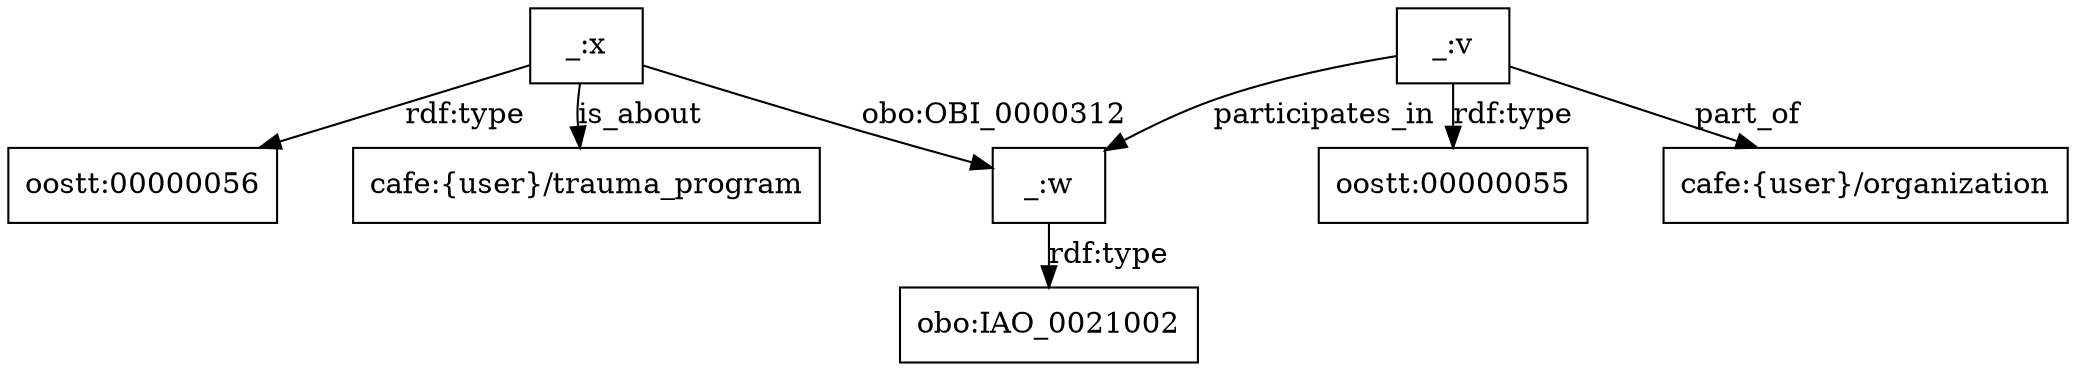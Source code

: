 digraph g { node [shape=rectangle];
graph [splines=true, nodesep=.5, ranksep=0, overlap=false];
"_:w" -> "obo:IAO_0021002" [label="rdf:type"]
"_:x" -> "_:w" [label="obo:OBI_0000312"]
"_:v" -> "oostt:00000055" [label="rdf:type"]
"_:v" -> "cafe:{user}/organization" [label="part_of"]
"_:v" -> "_:w" [label="participates_in"]
"_:x" -> "cafe:{user}/trauma_program" [label="is_about"]
"_:x" -> "oostt:00000056" [label="rdf:type"]
}